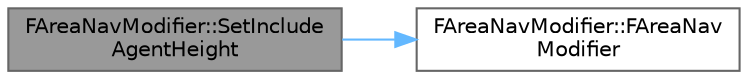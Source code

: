 digraph "FAreaNavModifier::SetIncludeAgentHeight"
{
 // INTERACTIVE_SVG=YES
 // LATEX_PDF_SIZE
  bgcolor="transparent";
  edge [fontname=Helvetica,fontsize=10,labelfontname=Helvetica,labelfontsize=10];
  node [fontname=Helvetica,fontsize=10,shape=box,height=0.2,width=0.4];
  rankdir="LR";
  Node1 [id="Node000001",label="FAreaNavModifier::SetInclude\lAgentHeight",height=0.2,width=0.4,color="gray40", fillcolor="grey60", style="filled", fontcolor="black",tooltip=" "];
  Node1 -> Node2 [id="edge1_Node000001_Node000002",color="steelblue1",style="solid",tooltip=" "];
  Node2 [id="Node000002",label="FAreaNavModifier::FAreaNav\lModifier",height=0.2,width=0.4,color="grey40", fillcolor="white", style="filled",URL="$dc/d50/structFAreaNavModifier.html#a4a397c4102694d658214ea29a1f4dcc4",tooltip=" "];
}
